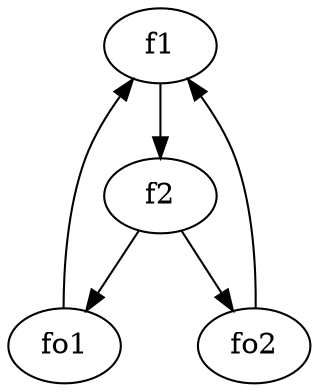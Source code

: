 strict digraph  {
f1;
f2;
fo1;
fo2;
f1 -> f2  [weight=2];
f2 -> fo1  [weight=2];
f2 -> fo2  [weight=2];
fo1 -> f1  [weight=2];
fo2 -> f1  [weight=2];
}
